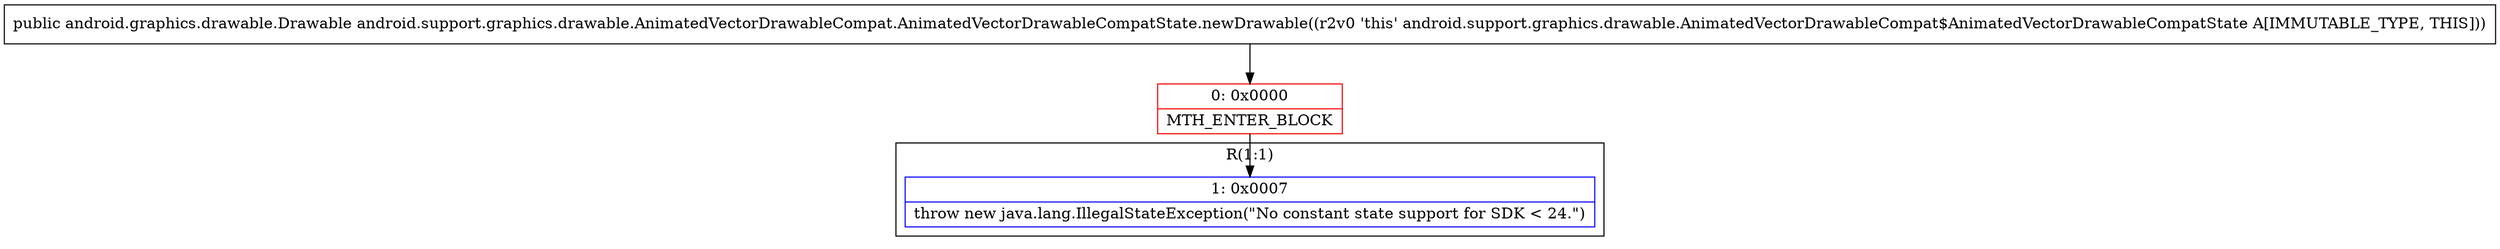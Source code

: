 digraph "CFG forandroid.support.graphics.drawable.AnimatedVectorDrawableCompat.AnimatedVectorDrawableCompatState.newDrawable()Landroid\/graphics\/drawable\/Drawable;" {
subgraph cluster_Region_1918169619 {
label = "R(1:1)";
node [shape=record,color=blue];
Node_1 [shape=record,label="{1\:\ 0x0007|throw new java.lang.IllegalStateException(\"No constant state support for SDK \< 24.\")\l}"];
}
Node_0 [shape=record,color=red,label="{0\:\ 0x0000|MTH_ENTER_BLOCK\l}"];
MethodNode[shape=record,label="{public android.graphics.drawable.Drawable android.support.graphics.drawable.AnimatedVectorDrawableCompat.AnimatedVectorDrawableCompatState.newDrawable((r2v0 'this' android.support.graphics.drawable.AnimatedVectorDrawableCompat$AnimatedVectorDrawableCompatState A[IMMUTABLE_TYPE, THIS])) }"];
MethodNode -> Node_0;
Node_0 -> Node_1;
}

